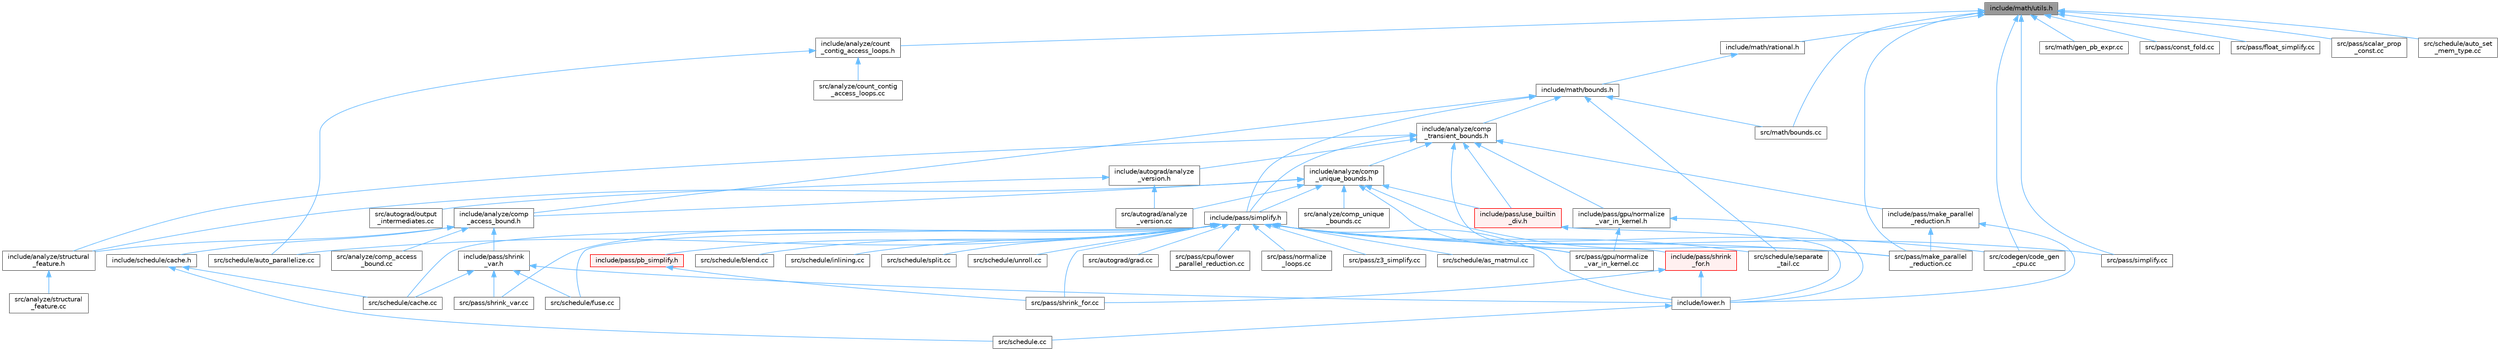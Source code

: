 digraph "include/math/utils.h"
{
 // LATEX_PDF_SIZE
  bgcolor="transparent";
  edge [fontname=Helvetica,fontsize=10,labelfontname=Helvetica,labelfontsize=10];
  node [fontname=Helvetica,fontsize=10,shape=box,height=0.2,width=0.4];
  Node1 [label="include/math/utils.h",height=0.2,width=0.4,color="gray40", fillcolor="grey60", style="filled", fontcolor="black",tooltip=" "];
  Node1 -> Node2 [dir="back",color="steelblue1",style="solid"];
  Node2 [label="include/analyze/count\l_contig_access_loops.h",height=0.2,width=0.4,color="grey40", fillcolor="white", style="filled",URL="$count__contig__access__loops_8h.html",tooltip=" "];
  Node2 -> Node3 [dir="back",color="steelblue1",style="solid"];
  Node3 [label="src/analyze/count_contig\l_access_loops.cc",height=0.2,width=0.4,color="grey40", fillcolor="white", style="filled",URL="$count__contig__access__loops_8cc.html",tooltip=" "];
  Node2 -> Node4 [dir="back",color="steelblue1",style="solid"];
  Node4 [label="src/schedule/auto_parallelize.cc",height=0.2,width=0.4,color="grey40", fillcolor="white", style="filled",URL="$auto__parallelize_8cc.html",tooltip=" "];
  Node1 -> Node5 [dir="back",color="steelblue1",style="solid"];
  Node5 [label="include/math/rational.h",height=0.2,width=0.4,color="grey40", fillcolor="white", style="filled",URL="$rational_8h.html",tooltip=" "];
  Node5 -> Node6 [dir="back",color="steelblue1",style="solid"];
  Node6 [label="include/math/bounds.h",height=0.2,width=0.4,color="grey40", fillcolor="white", style="filled",URL="$bounds_8h.html",tooltip=" "];
  Node6 -> Node7 [dir="back",color="steelblue1",style="solid"];
  Node7 [label="include/analyze/comp\l_access_bound.h",height=0.2,width=0.4,color="grey40", fillcolor="white", style="filled",URL="$comp__access__bound_8h.html",tooltip=" "];
  Node7 -> Node8 [dir="back",color="steelblue1",style="solid"];
  Node8 [label="include/analyze/structural\l_feature.h",height=0.2,width=0.4,color="grey40", fillcolor="white", style="filled",URL="$structural__feature_8h.html",tooltip=" "];
  Node8 -> Node9 [dir="back",color="steelblue1",style="solid"];
  Node9 [label="src/analyze/structural\l_feature.cc",height=0.2,width=0.4,color="grey40", fillcolor="white", style="filled",URL="$structural__feature_8cc.html",tooltip=" "];
  Node7 -> Node10 [dir="back",color="steelblue1",style="solid"];
  Node10 [label="include/pass/shrink\l_var.h",height=0.2,width=0.4,color="grey40", fillcolor="white", style="filled",URL="$shrink__var_8h.html",tooltip=" "];
  Node10 -> Node11 [dir="back",color="steelblue1",style="solid"];
  Node11 [label="include/lower.h",height=0.2,width=0.4,color="grey40", fillcolor="white", style="filled",URL="$lower_8h.html",tooltip=" "];
  Node11 -> Node12 [dir="back",color="steelblue1",style="solid"];
  Node12 [label="src/schedule.cc",height=0.2,width=0.4,color="grey40", fillcolor="white", style="filled",URL="$schedule_8cc.html",tooltip=" "];
  Node10 -> Node13 [dir="back",color="steelblue1",style="solid"];
  Node13 [label="src/pass/shrink_var.cc",height=0.2,width=0.4,color="grey40", fillcolor="white", style="filled",URL="$shrink__var_8cc.html",tooltip=" "];
  Node10 -> Node14 [dir="back",color="steelblue1",style="solid"];
  Node14 [label="src/schedule/cache.cc",height=0.2,width=0.4,color="grey40", fillcolor="white", style="filled",URL="$cache_8cc.html",tooltip=" "];
  Node10 -> Node15 [dir="back",color="steelblue1",style="solid"];
  Node15 [label="src/schedule/fuse.cc",height=0.2,width=0.4,color="grey40", fillcolor="white", style="filled",URL="$fuse_8cc.html",tooltip=" "];
  Node7 -> Node16 [dir="back",color="steelblue1",style="solid"];
  Node16 [label="include/schedule/cache.h",height=0.2,width=0.4,color="grey40", fillcolor="white", style="filled",URL="$cache_8h.html",tooltip=" "];
  Node16 -> Node12 [dir="back",color="steelblue1",style="solid"];
  Node16 -> Node14 [dir="back",color="steelblue1",style="solid"];
  Node7 -> Node17 [dir="back",color="steelblue1",style="solid"];
  Node17 [label="src/analyze/comp_access\l_bound.cc",height=0.2,width=0.4,color="grey40", fillcolor="white", style="filled",URL="$comp__access__bound_8cc.html",tooltip=" "];
  Node6 -> Node18 [dir="back",color="steelblue1",style="solid"];
  Node18 [label="include/analyze/comp\l_transient_bounds.h",height=0.2,width=0.4,color="grey40", fillcolor="white", style="filled",URL="$comp__transient__bounds_8h.html",tooltip=" "];
  Node18 -> Node19 [dir="back",color="steelblue1",style="solid"];
  Node19 [label="include/analyze/comp\l_unique_bounds.h",height=0.2,width=0.4,color="grey40", fillcolor="white", style="filled",URL="$comp__unique__bounds_8h.html",tooltip=" "];
  Node19 -> Node7 [dir="back",color="steelblue1",style="solid"];
  Node19 -> Node8 [dir="back",color="steelblue1",style="solid"];
  Node19 -> Node20 [dir="back",color="steelblue1",style="solid"];
  Node20 [label="include/pass/simplify.h",height=0.2,width=0.4,color="grey40", fillcolor="white", style="filled",URL="$simplify_8h.html",tooltip=" "];
  Node20 -> Node11 [dir="back",color="steelblue1",style="solid"];
  Node20 -> Node21 [dir="back",color="steelblue1",style="solid"];
  Node21 [label="include/pass/pb_simplify.h",height=0.2,width=0.4,color="red", fillcolor="#FFF0F0", style="filled",URL="$pb__simplify_8h.html",tooltip=" "];
  Node21 -> Node23 [dir="back",color="steelblue1",style="solid"];
  Node23 [label="src/pass/shrink_for.cc",height=0.2,width=0.4,color="grey40", fillcolor="white", style="filled",URL="$shrink__for_8cc.html",tooltip=" "];
  Node20 -> Node25 [dir="back",color="steelblue1",style="solid"];
  Node25 [label="src/autograd/grad.cc",height=0.2,width=0.4,color="grey40", fillcolor="white", style="filled",URL="$grad_8cc.html",tooltip=" "];
  Node20 -> Node26 [dir="back",color="steelblue1",style="solid"];
  Node26 [label="src/codegen/code_gen\l_cpu.cc",height=0.2,width=0.4,color="grey40", fillcolor="white", style="filled",URL="$code__gen__cpu_8cc.html",tooltip=" "];
  Node20 -> Node27 [dir="back",color="steelblue1",style="solid"];
  Node27 [label="src/pass/cpu/lower\l_parallel_reduction.cc",height=0.2,width=0.4,color="grey40", fillcolor="white", style="filled",URL="$cpu_2lower__parallel__reduction_8cc.html",tooltip=" "];
  Node20 -> Node28 [dir="back",color="steelblue1",style="solid"];
  Node28 [label="src/pass/gpu/normalize\l_var_in_kernel.cc",height=0.2,width=0.4,color="grey40", fillcolor="white", style="filled",URL="$normalize__var__in__kernel_8cc.html",tooltip=" "];
  Node20 -> Node29 [dir="back",color="steelblue1",style="solid"];
  Node29 [label="src/pass/make_parallel\l_reduction.cc",height=0.2,width=0.4,color="grey40", fillcolor="white", style="filled",URL="$make__parallel__reduction_8cc.html",tooltip=" "];
  Node20 -> Node30 [dir="back",color="steelblue1",style="solid"];
  Node30 [label="src/pass/normalize\l_loops.cc",height=0.2,width=0.4,color="grey40", fillcolor="white", style="filled",URL="$normalize__loops_8cc.html",tooltip=" "];
  Node20 -> Node23 [dir="back",color="steelblue1",style="solid"];
  Node20 -> Node13 [dir="back",color="steelblue1",style="solid"];
  Node20 -> Node31 [dir="back",color="steelblue1",style="solid"];
  Node31 [label="src/pass/simplify.cc",height=0.2,width=0.4,color="grey40", fillcolor="white", style="filled",URL="$simplify_8cc.html",tooltip=" "];
  Node20 -> Node32 [dir="back",color="steelblue1",style="solid"];
  Node32 [label="src/pass/z3_simplify.cc",height=0.2,width=0.4,color="grey40", fillcolor="white", style="filled",URL="$z3__simplify_8cc.html",tooltip=" "];
  Node20 -> Node33 [dir="back",color="steelblue1",style="solid"];
  Node33 [label="src/schedule/as_matmul.cc",height=0.2,width=0.4,color="grey40", fillcolor="white", style="filled",URL="$as__matmul_8cc.html",tooltip=" "];
  Node20 -> Node4 [dir="back",color="steelblue1",style="solid"];
  Node20 -> Node34 [dir="back",color="steelblue1",style="solid"];
  Node34 [label="src/schedule/blend.cc",height=0.2,width=0.4,color="grey40", fillcolor="white", style="filled",URL="$blend_8cc.html",tooltip=" "];
  Node20 -> Node14 [dir="back",color="steelblue1",style="solid"];
  Node20 -> Node15 [dir="back",color="steelblue1",style="solid"];
  Node20 -> Node35 [dir="back",color="steelblue1",style="solid"];
  Node35 [label="src/schedule/inlining.cc",height=0.2,width=0.4,color="grey40", fillcolor="white", style="filled",URL="$inlining_8cc.html",tooltip=" "];
  Node20 -> Node36 [dir="back",color="steelblue1",style="solid"];
  Node36 [label="src/schedule/separate\l_tail.cc",height=0.2,width=0.4,color="grey40", fillcolor="white", style="filled",URL="$separate__tail_8cc.html",tooltip=" "];
  Node20 -> Node37 [dir="back",color="steelblue1",style="solid"];
  Node37 [label="src/schedule/split.cc",height=0.2,width=0.4,color="grey40", fillcolor="white", style="filled",URL="$split_8cc.html",tooltip=" "];
  Node20 -> Node38 [dir="back",color="steelblue1",style="solid"];
  Node38 [label="src/schedule/unroll.cc",height=0.2,width=0.4,color="grey40", fillcolor="white", style="filled",URL="$unroll_8cc.html",tooltip=" "];
  Node19 -> Node39 [dir="back",color="steelblue1",style="solid"];
  Node39 [label="include/pass/use_builtin\l_div.h",height=0.2,width=0.4,color="red", fillcolor="#FFF0F0", style="filled",URL="$use__builtin__div_8h.html",tooltip=" "];
  Node39 -> Node11 [dir="back",color="steelblue1",style="solid"];
  Node19 -> Node41 [dir="back",color="steelblue1",style="solid"];
  Node41 [label="src/analyze/comp_unique\l_bounds.cc",height=0.2,width=0.4,color="grey40", fillcolor="white", style="filled",URL="$comp__unique__bounds_8cc.html",tooltip=" "];
  Node19 -> Node42 [dir="back",color="steelblue1",style="solid"];
  Node42 [label="src/autograd/analyze\l_version.cc",height=0.2,width=0.4,color="grey40", fillcolor="white", style="filled",URL="$analyze__version_8cc.html",tooltip=" "];
  Node19 -> Node28 [dir="back",color="steelblue1",style="solid"];
  Node19 -> Node29 [dir="back",color="steelblue1",style="solid"];
  Node18 -> Node8 [dir="back",color="steelblue1",style="solid"];
  Node18 -> Node43 [dir="back",color="steelblue1",style="solid"];
  Node43 [label="include/autograd/analyze\l_version.h",height=0.2,width=0.4,color="grey40", fillcolor="white", style="filled",URL="$analyze__version_8h.html",tooltip=" "];
  Node43 -> Node42 [dir="back",color="steelblue1",style="solid"];
  Node43 -> Node44 [dir="back",color="steelblue1",style="solid"];
  Node44 [label="src/autograd/output\l_intermediates.cc",height=0.2,width=0.4,color="grey40", fillcolor="white", style="filled",URL="$output__intermediates_8cc.html",tooltip=" "];
  Node18 -> Node45 [dir="back",color="steelblue1",style="solid"];
  Node45 [label="include/pass/gpu/normalize\l_var_in_kernel.h",height=0.2,width=0.4,color="grey40", fillcolor="white", style="filled",URL="$normalize__var__in__kernel_8h.html",tooltip=" "];
  Node45 -> Node11 [dir="back",color="steelblue1",style="solid"];
  Node45 -> Node28 [dir="back",color="steelblue1",style="solid"];
  Node18 -> Node46 [dir="back",color="steelblue1",style="solid"];
  Node46 [label="include/pass/make_parallel\l_reduction.h",height=0.2,width=0.4,color="grey40", fillcolor="white", style="filled",URL="$make__parallel__reduction_8h.html",tooltip=" "];
  Node46 -> Node11 [dir="back",color="steelblue1",style="solid"];
  Node46 -> Node29 [dir="back",color="steelblue1",style="solid"];
  Node18 -> Node47 [dir="back",color="steelblue1",style="solid"];
  Node47 [label="include/pass/shrink\l_for.h",height=0.2,width=0.4,color="red", fillcolor="#FFF0F0", style="filled",URL="$shrink__for_8h.html",tooltip=" "];
  Node47 -> Node11 [dir="back",color="steelblue1",style="solid"];
  Node47 -> Node23 [dir="back",color="steelblue1",style="solid"];
  Node18 -> Node20 [dir="back",color="steelblue1",style="solid"];
  Node18 -> Node39 [dir="back",color="steelblue1",style="solid"];
  Node6 -> Node20 [dir="back",color="steelblue1",style="solid"];
  Node6 -> Node49 [dir="back",color="steelblue1",style="solid"];
  Node49 [label="src/math/bounds.cc",height=0.2,width=0.4,color="grey40", fillcolor="white", style="filled",URL="$bounds_8cc.html",tooltip=" "];
  Node6 -> Node36 [dir="back",color="steelblue1",style="solid"];
  Node1 -> Node26 [dir="back",color="steelblue1",style="solid"];
  Node1 -> Node49 [dir="back",color="steelblue1",style="solid"];
  Node1 -> Node50 [dir="back",color="steelblue1",style="solid"];
  Node50 [label="src/math/gen_pb_expr.cc",height=0.2,width=0.4,color="grey40", fillcolor="white", style="filled",URL="$gen__pb__expr_8cc.html",tooltip=" "];
  Node1 -> Node51 [dir="back",color="steelblue1",style="solid"];
  Node51 [label="src/pass/const_fold.cc",height=0.2,width=0.4,color="grey40", fillcolor="white", style="filled",URL="$const__fold_8cc.html",tooltip=" "];
  Node1 -> Node52 [dir="back",color="steelblue1",style="solid"];
  Node52 [label="src/pass/float_simplify.cc",height=0.2,width=0.4,color="grey40", fillcolor="white", style="filled",URL="$float__simplify_8cc.html",tooltip=" "];
  Node1 -> Node29 [dir="back",color="steelblue1",style="solid"];
  Node1 -> Node53 [dir="back",color="steelblue1",style="solid"];
  Node53 [label="src/pass/scalar_prop\l_const.cc",height=0.2,width=0.4,color="grey40", fillcolor="white", style="filled",URL="$scalar__prop__const_8cc.html",tooltip=" "];
  Node1 -> Node31 [dir="back",color="steelblue1",style="solid"];
  Node1 -> Node54 [dir="back",color="steelblue1",style="solid"];
  Node54 [label="src/schedule/auto_set\l_mem_type.cc",height=0.2,width=0.4,color="grey40", fillcolor="white", style="filled",URL="$auto__set__mem__type_8cc.html",tooltip=" "];
}
